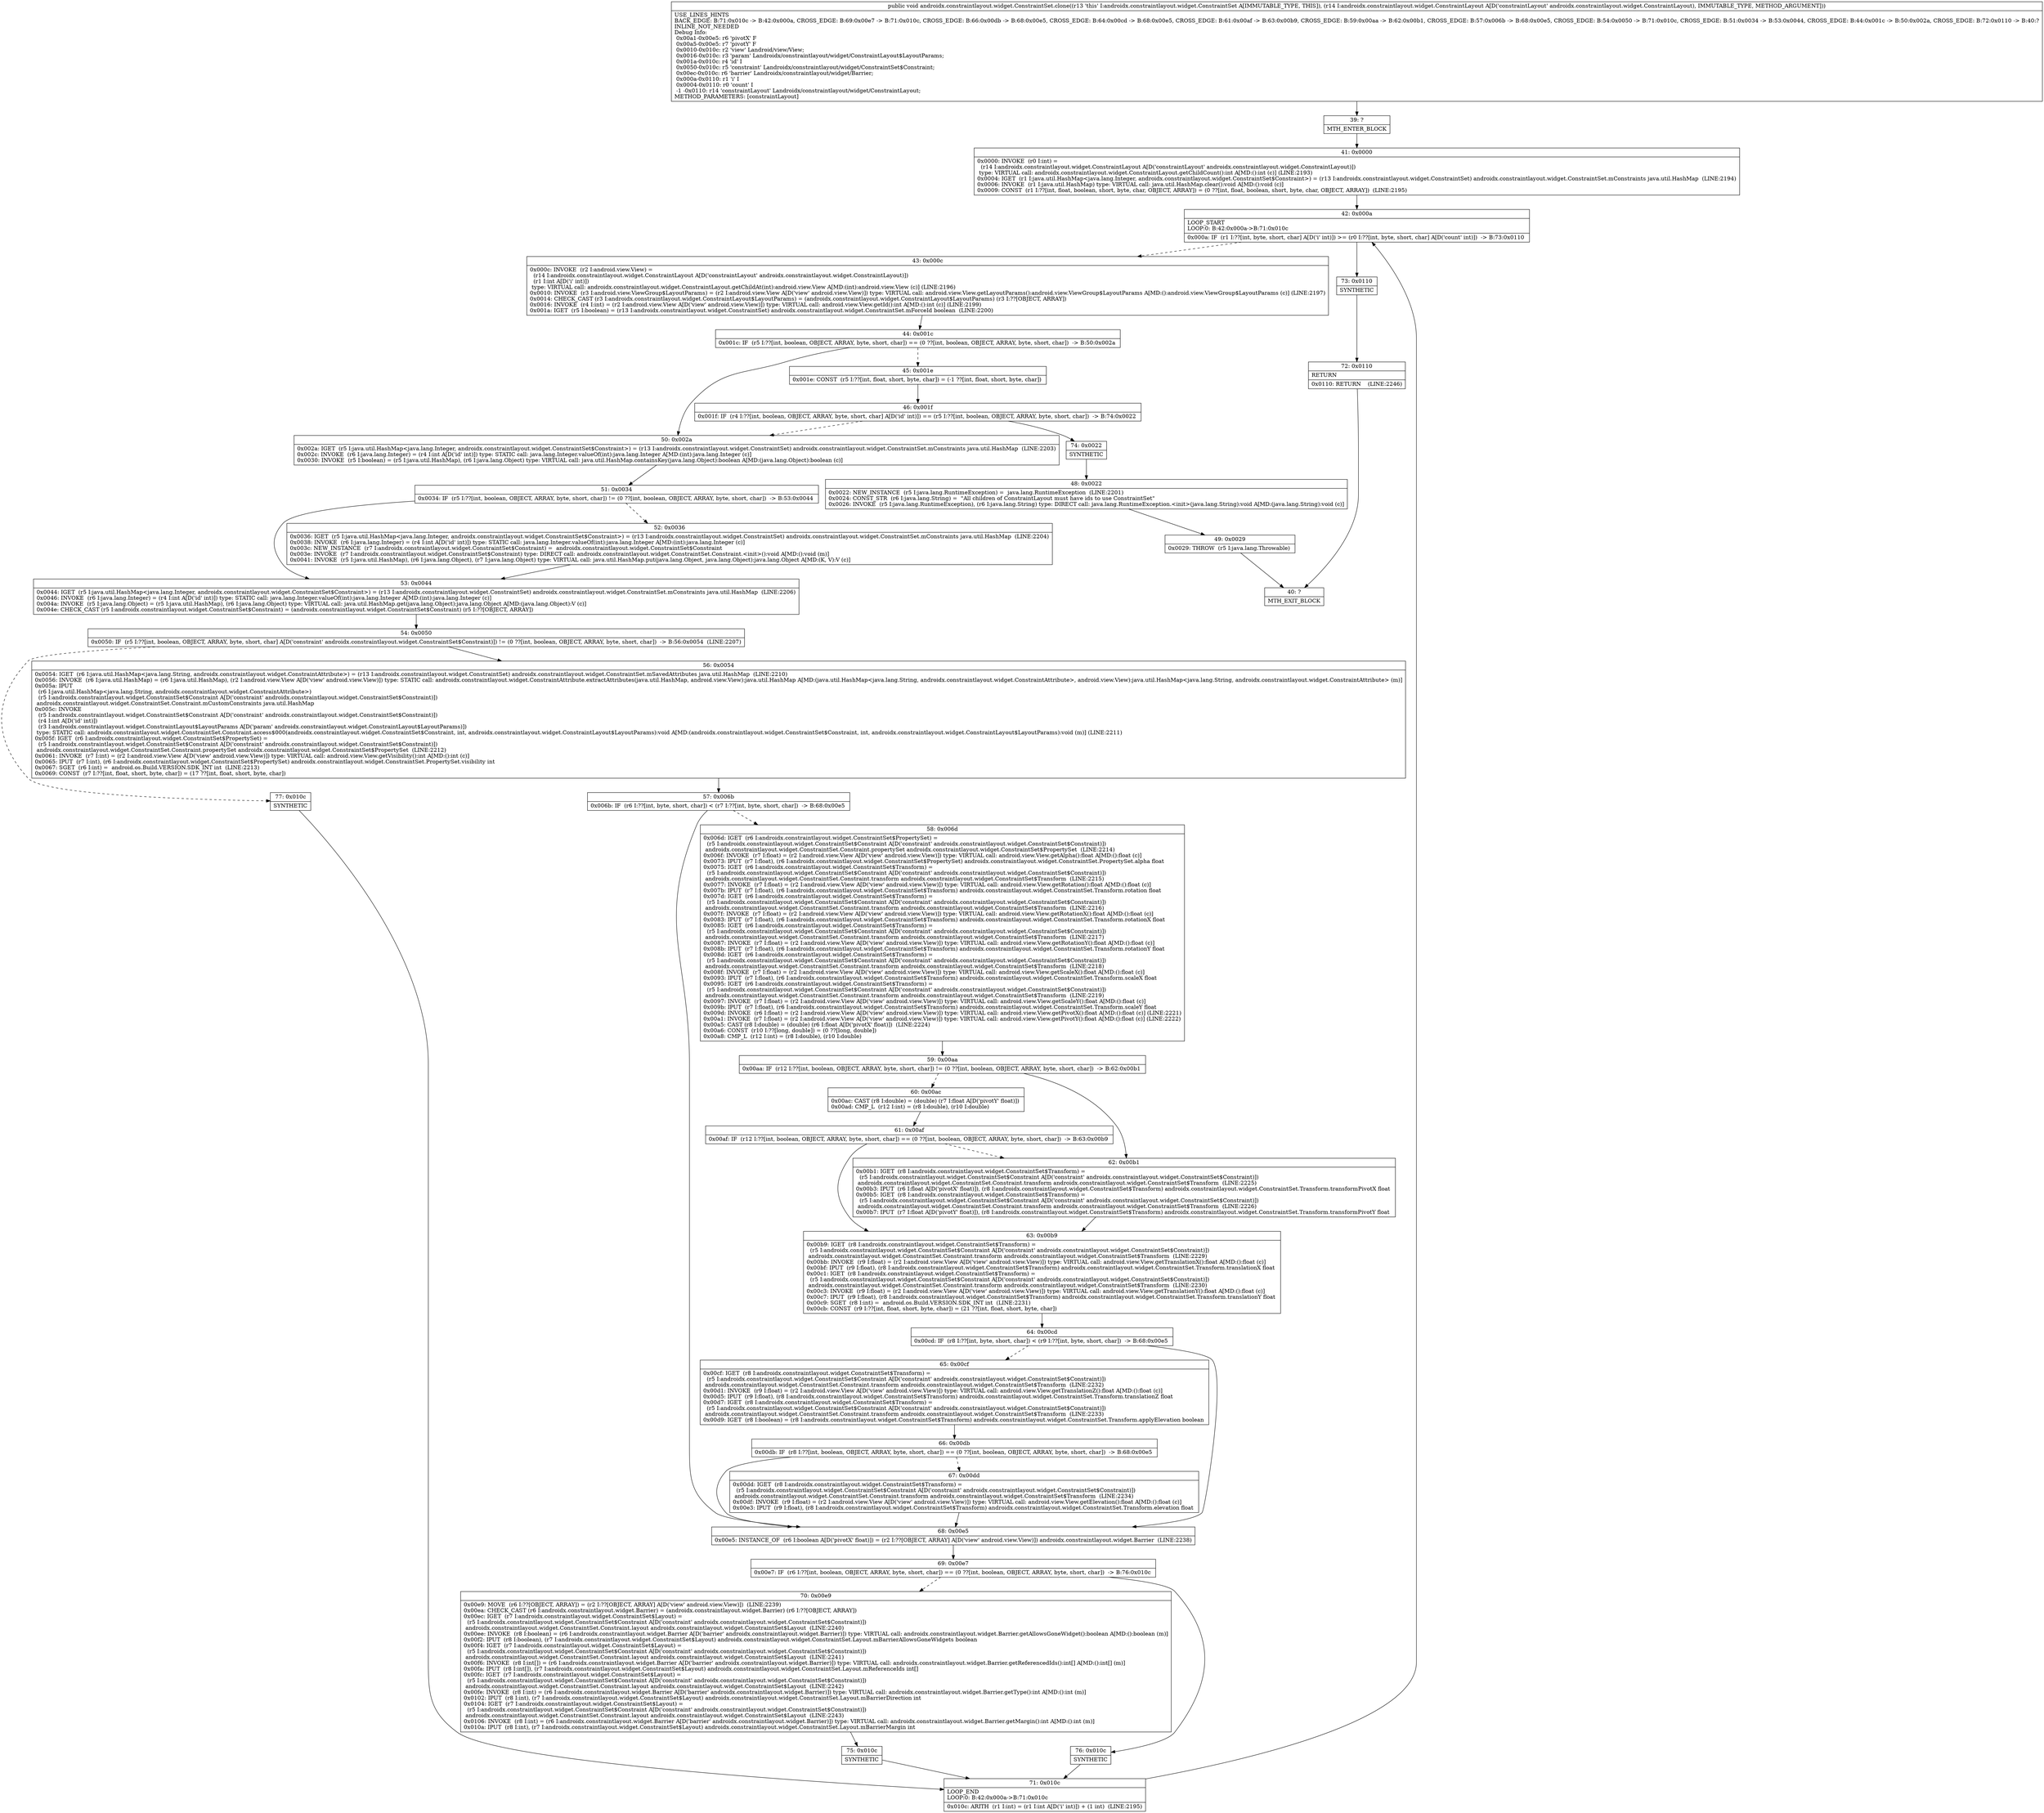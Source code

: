 digraph "CFG forandroidx.constraintlayout.widget.ConstraintSet.clone(Landroidx\/constraintlayout\/widget\/ConstraintLayout;)V" {
Node_39 [shape=record,label="{39\:\ ?|MTH_ENTER_BLOCK\l}"];
Node_41 [shape=record,label="{41\:\ 0x0000|0x0000: INVOKE  (r0 I:int) = \l  (r14 I:androidx.constraintlayout.widget.ConstraintLayout A[D('constraintLayout' androidx.constraintlayout.widget.ConstraintLayout)])\l type: VIRTUAL call: androidx.constraintlayout.widget.ConstraintLayout.getChildCount():int A[MD:():int (c)] (LINE:2193)\l0x0004: IGET  (r1 I:java.util.HashMap\<java.lang.Integer, androidx.constraintlayout.widget.ConstraintSet$Constraint\>) = (r13 I:androidx.constraintlayout.widget.ConstraintSet) androidx.constraintlayout.widget.ConstraintSet.mConstraints java.util.HashMap  (LINE:2194)\l0x0006: INVOKE  (r1 I:java.util.HashMap) type: VIRTUAL call: java.util.HashMap.clear():void A[MD:():void (c)]\l0x0009: CONST  (r1 I:??[int, float, boolean, short, byte, char, OBJECT, ARRAY]) = (0 ??[int, float, boolean, short, byte, char, OBJECT, ARRAY])  (LINE:2195)\l}"];
Node_42 [shape=record,label="{42\:\ 0x000a|LOOP_START\lLOOP:0: B:42:0x000a\-\>B:71:0x010c\l|0x000a: IF  (r1 I:??[int, byte, short, char] A[D('i' int)]) \>= (r0 I:??[int, byte, short, char] A[D('count' int)])  \-\> B:73:0x0110 \l}"];
Node_43 [shape=record,label="{43\:\ 0x000c|0x000c: INVOKE  (r2 I:android.view.View) = \l  (r14 I:androidx.constraintlayout.widget.ConstraintLayout A[D('constraintLayout' androidx.constraintlayout.widget.ConstraintLayout)])\l  (r1 I:int A[D('i' int)])\l type: VIRTUAL call: androidx.constraintlayout.widget.ConstraintLayout.getChildAt(int):android.view.View A[MD:(int):android.view.View (c)] (LINE:2196)\l0x0010: INVOKE  (r3 I:android.view.ViewGroup$LayoutParams) = (r2 I:android.view.View A[D('view' android.view.View)]) type: VIRTUAL call: android.view.View.getLayoutParams():android.view.ViewGroup$LayoutParams A[MD:():android.view.ViewGroup$LayoutParams (c)] (LINE:2197)\l0x0014: CHECK_CAST (r3 I:androidx.constraintlayout.widget.ConstraintLayout$LayoutParams) = (androidx.constraintlayout.widget.ConstraintLayout$LayoutParams) (r3 I:??[OBJECT, ARRAY]) \l0x0016: INVOKE  (r4 I:int) = (r2 I:android.view.View A[D('view' android.view.View)]) type: VIRTUAL call: android.view.View.getId():int A[MD:():int (c)] (LINE:2199)\l0x001a: IGET  (r5 I:boolean) = (r13 I:androidx.constraintlayout.widget.ConstraintSet) androidx.constraintlayout.widget.ConstraintSet.mForceId boolean  (LINE:2200)\l}"];
Node_44 [shape=record,label="{44\:\ 0x001c|0x001c: IF  (r5 I:??[int, boolean, OBJECT, ARRAY, byte, short, char]) == (0 ??[int, boolean, OBJECT, ARRAY, byte, short, char])  \-\> B:50:0x002a \l}"];
Node_45 [shape=record,label="{45\:\ 0x001e|0x001e: CONST  (r5 I:??[int, float, short, byte, char]) = (\-1 ??[int, float, short, byte, char]) \l}"];
Node_46 [shape=record,label="{46\:\ 0x001f|0x001f: IF  (r4 I:??[int, boolean, OBJECT, ARRAY, byte, short, char] A[D('id' int)]) == (r5 I:??[int, boolean, OBJECT, ARRAY, byte, short, char])  \-\> B:74:0x0022 \l}"];
Node_74 [shape=record,label="{74\:\ 0x0022|SYNTHETIC\l}"];
Node_48 [shape=record,label="{48\:\ 0x0022|0x0022: NEW_INSTANCE  (r5 I:java.lang.RuntimeException) =  java.lang.RuntimeException  (LINE:2201)\l0x0024: CONST_STR  (r6 I:java.lang.String) =  \"All children of ConstraintLayout must have ids to use ConstraintSet\" \l0x0026: INVOKE  (r5 I:java.lang.RuntimeException), (r6 I:java.lang.String) type: DIRECT call: java.lang.RuntimeException.\<init\>(java.lang.String):void A[MD:(java.lang.String):void (c)]\l}"];
Node_49 [shape=record,label="{49\:\ 0x0029|0x0029: THROW  (r5 I:java.lang.Throwable) \l}"];
Node_40 [shape=record,label="{40\:\ ?|MTH_EXIT_BLOCK\l}"];
Node_50 [shape=record,label="{50\:\ 0x002a|0x002a: IGET  (r5 I:java.util.HashMap\<java.lang.Integer, androidx.constraintlayout.widget.ConstraintSet$Constraint\>) = (r13 I:androidx.constraintlayout.widget.ConstraintSet) androidx.constraintlayout.widget.ConstraintSet.mConstraints java.util.HashMap  (LINE:2203)\l0x002c: INVOKE  (r6 I:java.lang.Integer) = (r4 I:int A[D('id' int)]) type: STATIC call: java.lang.Integer.valueOf(int):java.lang.Integer A[MD:(int):java.lang.Integer (c)]\l0x0030: INVOKE  (r5 I:boolean) = (r5 I:java.util.HashMap), (r6 I:java.lang.Object) type: VIRTUAL call: java.util.HashMap.containsKey(java.lang.Object):boolean A[MD:(java.lang.Object):boolean (c)]\l}"];
Node_51 [shape=record,label="{51\:\ 0x0034|0x0034: IF  (r5 I:??[int, boolean, OBJECT, ARRAY, byte, short, char]) != (0 ??[int, boolean, OBJECT, ARRAY, byte, short, char])  \-\> B:53:0x0044 \l}"];
Node_52 [shape=record,label="{52\:\ 0x0036|0x0036: IGET  (r5 I:java.util.HashMap\<java.lang.Integer, androidx.constraintlayout.widget.ConstraintSet$Constraint\>) = (r13 I:androidx.constraintlayout.widget.ConstraintSet) androidx.constraintlayout.widget.ConstraintSet.mConstraints java.util.HashMap  (LINE:2204)\l0x0038: INVOKE  (r6 I:java.lang.Integer) = (r4 I:int A[D('id' int)]) type: STATIC call: java.lang.Integer.valueOf(int):java.lang.Integer A[MD:(int):java.lang.Integer (c)]\l0x003c: NEW_INSTANCE  (r7 I:androidx.constraintlayout.widget.ConstraintSet$Constraint) =  androidx.constraintlayout.widget.ConstraintSet$Constraint \l0x003e: INVOKE  (r7 I:androidx.constraintlayout.widget.ConstraintSet$Constraint) type: DIRECT call: androidx.constraintlayout.widget.ConstraintSet.Constraint.\<init\>():void A[MD:():void (m)]\l0x0041: INVOKE  (r5 I:java.util.HashMap), (r6 I:java.lang.Object), (r7 I:java.lang.Object) type: VIRTUAL call: java.util.HashMap.put(java.lang.Object, java.lang.Object):java.lang.Object A[MD:(K, V):V (c)]\l}"];
Node_53 [shape=record,label="{53\:\ 0x0044|0x0044: IGET  (r5 I:java.util.HashMap\<java.lang.Integer, androidx.constraintlayout.widget.ConstraintSet$Constraint\>) = (r13 I:androidx.constraintlayout.widget.ConstraintSet) androidx.constraintlayout.widget.ConstraintSet.mConstraints java.util.HashMap  (LINE:2206)\l0x0046: INVOKE  (r6 I:java.lang.Integer) = (r4 I:int A[D('id' int)]) type: STATIC call: java.lang.Integer.valueOf(int):java.lang.Integer A[MD:(int):java.lang.Integer (c)]\l0x004a: INVOKE  (r5 I:java.lang.Object) = (r5 I:java.util.HashMap), (r6 I:java.lang.Object) type: VIRTUAL call: java.util.HashMap.get(java.lang.Object):java.lang.Object A[MD:(java.lang.Object):V (c)]\l0x004e: CHECK_CAST (r5 I:androidx.constraintlayout.widget.ConstraintSet$Constraint) = (androidx.constraintlayout.widget.ConstraintSet$Constraint) (r5 I:??[OBJECT, ARRAY]) \l}"];
Node_54 [shape=record,label="{54\:\ 0x0050|0x0050: IF  (r5 I:??[int, boolean, OBJECT, ARRAY, byte, short, char] A[D('constraint' androidx.constraintlayout.widget.ConstraintSet$Constraint)]) != (0 ??[int, boolean, OBJECT, ARRAY, byte, short, char])  \-\> B:56:0x0054  (LINE:2207)\l}"];
Node_56 [shape=record,label="{56\:\ 0x0054|0x0054: IGET  (r6 I:java.util.HashMap\<java.lang.String, androidx.constraintlayout.widget.ConstraintAttribute\>) = (r13 I:androidx.constraintlayout.widget.ConstraintSet) androidx.constraintlayout.widget.ConstraintSet.mSavedAttributes java.util.HashMap  (LINE:2210)\l0x0056: INVOKE  (r6 I:java.util.HashMap) = (r6 I:java.util.HashMap), (r2 I:android.view.View A[D('view' android.view.View)]) type: STATIC call: androidx.constraintlayout.widget.ConstraintAttribute.extractAttributes(java.util.HashMap, android.view.View):java.util.HashMap A[MD:(java.util.HashMap\<java.lang.String, androidx.constraintlayout.widget.ConstraintAttribute\>, android.view.View):java.util.HashMap\<java.lang.String, androidx.constraintlayout.widget.ConstraintAttribute\> (m)]\l0x005a: IPUT  \l  (r6 I:java.util.HashMap\<java.lang.String, androidx.constraintlayout.widget.ConstraintAttribute\>)\l  (r5 I:androidx.constraintlayout.widget.ConstraintSet$Constraint A[D('constraint' androidx.constraintlayout.widget.ConstraintSet$Constraint)])\l androidx.constraintlayout.widget.ConstraintSet.Constraint.mCustomConstraints java.util.HashMap \l0x005c: INVOKE  \l  (r5 I:androidx.constraintlayout.widget.ConstraintSet$Constraint A[D('constraint' androidx.constraintlayout.widget.ConstraintSet$Constraint)])\l  (r4 I:int A[D('id' int)])\l  (r3 I:androidx.constraintlayout.widget.ConstraintLayout$LayoutParams A[D('param' androidx.constraintlayout.widget.ConstraintLayout$LayoutParams)])\l type: STATIC call: androidx.constraintlayout.widget.ConstraintSet.Constraint.access$000(androidx.constraintlayout.widget.ConstraintSet$Constraint, int, androidx.constraintlayout.widget.ConstraintLayout$LayoutParams):void A[MD:(androidx.constraintlayout.widget.ConstraintSet$Constraint, int, androidx.constraintlayout.widget.ConstraintLayout$LayoutParams):void (m)] (LINE:2211)\l0x005f: IGET  (r6 I:androidx.constraintlayout.widget.ConstraintSet$PropertySet) = \l  (r5 I:androidx.constraintlayout.widget.ConstraintSet$Constraint A[D('constraint' androidx.constraintlayout.widget.ConstraintSet$Constraint)])\l androidx.constraintlayout.widget.ConstraintSet.Constraint.propertySet androidx.constraintlayout.widget.ConstraintSet$PropertySet  (LINE:2212)\l0x0061: INVOKE  (r7 I:int) = (r2 I:android.view.View A[D('view' android.view.View)]) type: VIRTUAL call: android.view.View.getVisibility():int A[MD:():int (c)]\l0x0065: IPUT  (r7 I:int), (r6 I:androidx.constraintlayout.widget.ConstraintSet$PropertySet) androidx.constraintlayout.widget.ConstraintSet.PropertySet.visibility int \l0x0067: SGET  (r6 I:int) =  android.os.Build.VERSION.SDK_INT int  (LINE:2213)\l0x0069: CONST  (r7 I:??[int, float, short, byte, char]) = (17 ??[int, float, short, byte, char]) \l}"];
Node_57 [shape=record,label="{57\:\ 0x006b|0x006b: IF  (r6 I:??[int, byte, short, char]) \< (r7 I:??[int, byte, short, char])  \-\> B:68:0x00e5 \l}"];
Node_58 [shape=record,label="{58\:\ 0x006d|0x006d: IGET  (r6 I:androidx.constraintlayout.widget.ConstraintSet$PropertySet) = \l  (r5 I:androidx.constraintlayout.widget.ConstraintSet$Constraint A[D('constraint' androidx.constraintlayout.widget.ConstraintSet$Constraint)])\l androidx.constraintlayout.widget.ConstraintSet.Constraint.propertySet androidx.constraintlayout.widget.ConstraintSet$PropertySet  (LINE:2214)\l0x006f: INVOKE  (r7 I:float) = (r2 I:android.view.View A[D('view' android.view.View)]) type: VIRTUAL call: android.view.View.getAlpha():float A[MD:():float (c)]\l0x0073: IPUT  (r7 I:float), (r6 I:androidx.constraintlayout.widget.ConstraintSet$PropertySet) androidx.constraintlayout.widget.ConstraintSet.PropertySet.alpha float \l0x0075: IGET  (r6 I:androidx.constraintlayout.widget.ConstraintSet$Transform) = \l  (r5 I:androidx.constraintlayout.widget.ConstraintSet$Constraint A[D('constraint' androidx.constraintlayout.widget.ConstraintSet$Constraint)])\l androidx.constraintlayout.widget.ConstraintSet.Constraint.transform androidx.constraintlayout.widget.ConstraintSet$Transform  (LINE:2215)\l0x0077: INVOKE  (r7 I:float) = (r2 I:android.view.View A[D('view' android.view.View)]) type: VIRTUAL call: android.view.View.getRotation():float A[MD:():float (c)]\l0x007b: IPUT  (r7 I:float), (r6 I:androidx.constraintlayout.widget.ConstraintSet$Transform) androidx.constraintlayout.widget.ConstraintSet.Transform.rotation float \l0x007d: IGET  (r6 I:androidx.constraintlayout.widget.ConstraintSet$Transform) = \l  (r5 I:androidx.constraintlayout.widget.ConstraintSet$Constraint A[D('constraint' androidx.constraintlayout.widget.ConstraintSet$Constraint)])\l androidx.constraintlayout.widget.ConstraintSet.Constraint.transform androidx.constraintlayout.widget.ConstraintSet$Transform  (LINE:2216)\l0x007f: INVOKE  (r7 I:float) = (r2 I:android.view.View A[D('view' android.view.View)]) type: VIRTUAL call: android.view.View.getRotationX():float A[MD:():float (c)]\l0x0083: IPUT  (r7 I:float), (r6 I:androidx.constraintlayout.widget.ConstraintSet$Transform) androidx.constraintlayout.widget.ConstraintSet.Transform.rotationX float \l0x0085: IGET  (r6 I:androidx.constraintlayout.widget.ConstraintSet$Transform) = \l  (r5 I:androidx.constraintlayout.widget.ConstraintSet$Constraint A[D('constraint' androidx.constraintlayout.widget.ConstraintSet$Constraint)])\l androidx.constraintlayout.widget.ConstraintSet.Constraint.transform androidx.constraintlayout.widget.ConstraintSet$Transform  (LINE:2217)\l0x0087: INVOKE  (r7 I:float) = (r2 I:android.view.View A[D('view' android.view.View)]) type: VIRTUAL call: android.view.View.getRotationY():float A[MD:():float (c)]\l0x008b: IPUT  (r7 I:float), (r6 I:androidx.constraintlayout.widget.ConstraintSet$Transform) androidx.constraintlayout.widget.ConstraintSet.Transform.rotationY float \l0x008d: IGET  (r6 I:androidx.constraintlayout.widget.ConstraintSet$Transform) = \l  (r5 I:androidx.constraintlayout.widget.ConstraintSet$Constraint A[D('constraint' androidx.constraintlayout.widget.ConstraintSet$Constraint)])\l androidx.constraintlayout.widget.ConstraintSet.Constraint.transform androidx.constraintlayout.widget.ConstraintSet$Transform  (LINE:2218)\l0x008f: INVOKE  (r7 I:float) = (r2 I:android.view.View A[D('view' android.view.View)]) type: VIRTUAL call: android.view.View.getScaleX():float A[MD:():float (c)]\l0x0093: IPUT  (r7 I:float), (r6 I:androidx.constraintlayout.widget.ConstraintSet$Transform) androidx.constraintlayout.widget.ConstraintSet.Transform.scaleX float \l0x0095: IGET  (r6 I:androidx.constraintlayout.widget.ConstraintSet$Transform) = \l  (r5 I:androidx.constraintlayout.widget.ConstraintSet$Constraint A[D('constraint' androidx.constraintlayout.widget.ConstraintSet$Constraint)])\l androidx.constraintlayout.widget.ConstraintSet.Constraint.transform androidx.constraintlayout.widget.ConstraintSet$Transform  (LINE:2219)\l0x0097: INVOKE  (r7 I:float) = (r2 I:android.view.View A[D('view' android.view.View)]) type: VIRTUAL call: android.view.View.getScaleY():float A[MD:():float (c)]\l0x009b: IPUT  (r7 I:float), (r6 I:androidx.constraintlayout.widget.ConstraintSet$Transform) androidx.constraintlayout.widget.ConstraintSet.Transform.scaleY float \l0x009d: INVOKE  (r6 I:float) = (r2 I:android.view.View A[D('view' android.view.View)]) type: VIRTUAL call: android.view.View.getPivotX():float A[MD:():float (c)] (LINE:2221)\l0x00a1: INVOKE  (r7 I:float) = (r2 I:android.view.View A[D('view' android.view.View)]) type: VIRTUAL call: android.view.View.getPivotY():float A[MD:():float (c)] (LINE:2222)\l0x00a5: CAST (r8 I:double) = (double) (r6 I:float A[D('pivotX' float)])  (LINE:2224)\l0x00a6: CONST  (r10 I:??[long, double]) = (0 ??[long, double]) \l0x00a8: CMP_L  (r12 I:int) = (r8 I:double), (r10 I:double) \l}"];
Node_59 [shape=record,label="{59\:\ 0x00aa|0x00aa: IF  (r12 I:??[int, boolean, OBJECT, ARRAY, byte, short, char]) != (0 ??[int, boolean, OBJECT, ARRAY, byte, short, char])  \-\> B:62:0x00b1 \l}"];
Node_60 [shape=record,label="{60\:\ 0x00ac|0x00ac: CAST (r8 I:double) = (double) (r7 I:float A[D('pivotY' float)]) \l0x00ad: CMP_L  (r12 I:int) = (r8 I:double), (r10 I:double) \l}"];
Node_61 [shape=record,label="{61\:\ 0x00af|0x00af: IF  (r12 I:??[int, boolean, OBJECT, ARRAY, byte, short, char]) == (0 ??[int, boolean, OBJECT, ARRAY, byte, short, char])  \-\> B:63:0x00b9 \l}"];
Node_63 [shape=record,label="{63\:\ 0x00b9|0x00b9: IGET  (r8 I:androidx.constraintlayout.widget.ConstraintSet$Transform) = \l  (r5 I:androidx.constraintlayout.widget.ConstraintSet$Constraint A[D('constraint' androidx.constraintlayout.widget.ConstraintSet$Constraint)])\l androidx.constraintlayout.widget.ConstraintSet.Constraint.transform androidx.constraintlayout.widget.ConstraintSet$Transform  (LINE:2229)\l0x00bb: INVOKE  (r9 I:float) = (r2 I:android.view.View A[D('view' android.view.View)]) type: VIRTUAL call: android.view.View.getTranslationX():float A[MD:():float (c)]\l0x00bf: IPUT  (r9 I:float), (r8 I:androidx.constraintlayout.widget.ConstraintSet$Transform) androidx.constraintlayout.widget.ConstraintSet.Transform.translationX float \l0x00c1: IGET  (r8 I:androidx.constraintlayout.widget.ConstraintSet$Transform) = \l  (r5 I:androidx.constraintlayout.widget.ConstraintSet$Constraint A[D('constraint' androidx.constraintlayout.widget.ConstraintSet$Constraint)])\l androidx.constraintlayout.widget.ConstraintSet.Constraint.transform androidx.constraintlayout.widget.ConstraintSet$Transform  (LINE:2230)\l0x00c3: INVOKE  (r9 I:float) = (r2 I:android.view.View A[D('view' android.view.View)]) type: VIRTUAL call: android.view.View.getTranslationY():float A[MD:():float (c)]\l0x00c7: IPUT  (r9 I:float), (r8 I:androidx.constraintlayout.widget.ConstraintSet$Transform) androidx.constraintlayout.widget.ConstraintSet.Transform.translationY float \l0x00c9: SGET  (r8 I:int) =  android.os.Build.VERSION.SDK_INT int  (LINE:2231)\l0x00cb: CONST  (r9 I:??[int, float, short, byte, char]) = (21 ??[int, float, short, byte, char]) \l}"];
Node_64 [shape=record,label="{64\:\ 0x00cd|0x00cd: IF  (r8 I:??[int, byte, short, char]) \< (r9 I:??[int, byte, short, char])  \-\> B:68:0x00e5 \l}"];
Node_65 [shape=record,label="{65\:\ 0x00cf|0x00cf: IGET  (r8 I:androidx.constraintlayout.widget.ConstraintSet$Transform) = \l  (r5 I:androidx.constraintlayout.widget.ConstraintSet$Constraint A[D('constraint' androidx.constraintlayout.widget.ConstraintSet$Constraint)])\l androidx.constraintlayout.widget.ConstraintSet.Constraint.transform androidx.constraintlayout.widget.ConstraintSet$Transform  (LINE:2232)\l0x00d1: INVOKE  (r9 I:float) = (r2 I:android.view.View A[D('view' android.view.View)]) type: VIRTUAL call: android.view.View.getTranslationZ():float A[MD:():float (c)]\l0x00d5: IPUT  (r9 I:float), (r8 I:androidx.constraintlayout.widget.ConstraintSet$Transform) androidx.constraintlayout.widget.ConstraintSet.Transform.translationZ float \l0x00d7: IGET  (r8 I:androidx.constraintlayout.widget.ConstraintSet$Transform) = \l  (r5 I:androidx.constraintlayout.widget.ConstraintSet$Constraint A[D('constraint' androidx.constraintlayout.widget.ConstraintSet$Constraint)])\l androidx.constraintlayout.widget.ConstraintSet.Constraint.transform androidx.constraintlayout.widget.ConstraintSet$Transform  (LINE:2233)\l0x00d9: IGET  (r8 I:boolean) = (r8 I:androidx.constraintlayout.widget.ConstraintSet$Transform) androidx.constraintlayout.widget.ConstraintSet.Transform.applyElevation boolean \l}"];
Node_66 [shape=record,label="{66\:\ 0x00db|0x00db: IF  (r8 I:??[int, boolean, OBJECT, ARRAY, byte, short, char]) == (0 ??[int, boolean, OBJECT, ARRAY, byte, short, char])  \-\> B:68:0x00e5 \l}"];
Node_67 [shape=record,label="{67\:\ 0x00dd|0x00dd: IGET  (r8 I:androidx.constraintlayout.widget.ConstraintSet$Transform) = \l  (r5 I:androidx.constraintlayout.widget.ConstraintSet$Constraint A[D('constraint' androidx.constraintlayout.widget.ConstraintSet$Constraint)])\l androidx.constraintlayout.widget.ConstraintSet.Constraint.transform androidx.constraintlayout.widget.ConstraintSet$Transform  (LINE:2234)\l0x00df: INVOKE  (r9 I:float) = (r2 I:android.view.View A[D('view' android.view.View)]) type: VIRTUAL call: android.view.View.getElevation():float A[MD:():float (c)]\l0x00e3: IPUT  (r9 I:float), (r8 I:androidx.constraintlayout.widget.ConstraintSet$Transform) androidx.constraintlayout.widget.ConstraintSet.Transform.elevation float \l}"];
Node_62 [shape=record,label="{62\:\ 0x00b1|0x00b1: IGET  (r8 I:androidx.constraintlayout.widget.ConstraintSet$Transform) = \l  (r5 I:androidx.constraintlayout.widget.ConstraintSet$Constraint A[D('constraint' androidx.constraintlayout.widget.ConstraintSet$Constraint)])\l androidx.constraintlayout.widget.ConstraintSet.Constraint.transform androidx.constraintlayout.widget.ConstraintSet$Transform  (LINE:2225)\l0x00b3: IPUT  (r6 I:float A[D('pivotX' float)]), (r8 I:androidx.constraintlayout.widget.ConstraintSet$Transform) androidx.constraintlayout.widget.ConstraintSet.Transform.transformPivotX float \l0x00b5: IGET  (r8 I:androidx.constraintlayout.widget.ConstraintSet$Transform) = \l  (r5 I:androidx.constraintlayout.widget.ConstraintSet$Constraint A[D('constraint' androidx.constraintlayout.widget.ConstraintSet$Constraint)])\l androidx.constraintlayout.widget.ConstraintSet.Constraint.transform androidx.constraintlayout.widget.ConstraintSet$Transform  (LINE:2226)\l0x00b7: IPUT  (r7 I:float A[D('pivotY' float)]), (r8 I:androidx.constraintlayout.widget.ConstraintSet$Transform) androidx.constraintlayout.widget.ConstraintSet.Transform.transformPivotY float \l}"];
Node_68 [shape=record,label="{68\:\ 0x00e5|0x00e5: INSTANCE_OF  (r6 I:boolean A[D('pivotX' float)]) = (r2 I:??[OBJECT, ARRAY] A[D('view' android.view.View)]) androidx.constraintlayout.widget.Barrier  (LINE:2238)\l}"];
Node_69 [shape=record,label="{69\:\ 0x00e7|0x00e7: IF  (r6 I:??[int, boolean, OBJECT, ARRAY, byte, short, char]) == (0 ??[int, boolean, OBJECT, ARRAY, byte, short, char])  \-\> B:76:0x010c \l}"];
Node_70 [shape=record,label="{70\:\ 0x00e9|0x00e9: MOVE  (r6 I:??[OBJECT, ARRAY]) = (r2 I:??[OBJECT, ARRAY] A[D('view' android.view.View)])  (LINE:2239)\l0x00ea: CHECK_CAST (r6 I:androidx.constraintlayout.widget.Barrier) = (androidx.constraintlayout.widget.Barrier) (r6 I:??[OBJECT, ARRAY]) \l0x00ec: IGET  (r7 I:androidx.constraintlayout.widget.ConstraintSet$Layout) = \l  (r5 I:androidx.constraintlayout.widget.ConstraintSet$Constraint A[D('constraint' androidx.constraintlayout.widget.ConstraintSet$Constraint)])\l androidx.constraintlayout.widget.ConstraintSet.Constraint.layout androidx.constraintlayout.widget.ConstraintSet$Layout  (LINE:2240)\l0x00ee: INVOKE  (r8 I:boolean) = (r6 I:androidx.constraintlayout.widget.Barrier A[D('barrier' androidx.constraintlayout.widget.Barrier)]) type: VIRTUAL call: androidx.constraintlayout.widget.Barrier.getAllowsGoneWidget():boolean A[MD:():boolean (m)]\l0x00f2: IPUT  (r8 I:boolean), (r7 I:androidx.constraintlayout.widget.ConstraintSet$Layout) androidx.constraintlayout.widget.ConstraintSet.Layout.mBarrierAllowsGoneWidgets boolean \l0x00f4: IGET  (r7 I:androidx.constraintlayout.widget.ConstraintSet$Layout) = \l  (r5 I:androidx.constraintlayout.widget.ConstraintSet$Constraint A[D('constraint' androidx.constraintlayout.widget.ConstraintSet$Constraint)])\l androidx.constraintlayout.widget.ConstraintSet.Constraint.layout androidx.constraintlayout.widget.ConstraintSet$Layout  (LINE:2241)\l0x00f6: INVOKE  (r8 I:int[]) = (r6 I:androidx.constraintlayout.widget.Barrier A[D('barrier' androidx.constraintlayout.widget.Barrier)]) type: VIRTUAL call: androidx.constraintlayout.widget.Barrier.getReferencedIds():int[] A[MD:():int[] (m)]\l0x00fa: IPUT  (r8 I:int[]), (r7 I:androidx.constraintlayout.widget.ConstraintSet$Layout) androidx.constraintlayout.widget.ConstraintSet.Layout.mReferenceIds int[] \l0x00fc: IGET  (r7 I:androidx.constraintlayout.widget.ConstraintSet$Layout) = \l  (r5 I:androidx.constraintlayout.widget.ConstraintSet$Constraint A[D('constraint' androidx.constraintlayout.widget.ConstraintSet$Constraint)])\l androidx.constraintlayout.widget.ConstraintSet.Constraint.layout androidx.constraintlayout.widget.ConstraintSet$Layout  (LINE:2242)\l0x00fe: INVOKE  (r8 I:int) = (r6 I:androidx.constraintlayout.widget.Barrier A[D('barrier' androidx.constraintlayout.widget.Barrier)]) type: VIRTUAL call: androidx.constraintlayout.widget.Barrier.getType():int A[MD:():int (m)]\l0x0102: IPUT  (r8 I:int), (r7 I:androidx.constraintlayout.widget.ConstraintSet$Layout) androidx.constraintlayout.widget.ConstraintSet.Layout.mBarrierDirection int \l0x0104: IGET  (r7 I:androidx.constraintlayout.widget.ConstraintSet$Layout) = \l  (r5 I:androidx.constraintlayout.widget.ConstraintSet$Constraint A[D('constraint' androidx.constraintlayout.widget.ConstraintSet$Constraint)])\l androidx.constraintlayout.widget.ConstraintSet.Constraint.layout androidx.constraintlayout.widget.ConstraintSet$Layout  (LINE:2243)\l0x0106: INVOKE  (r8 I:int) = (r6 I:androidx.constraintlayout.widget.Barrier A[D('barrier' androidx.constraintlayout.widget.Barrier)]) type: VIRTUAL call: androidx.constraintlayout.widget.Barrier.getMargin():int A[MD:():int (m)]\l0x010a: IPUT  (r8 I:int), (r7 I:androidx.constraintlayout.widget.ConstraintSet$Layout) androidx.constraintlayout.widget.ConstraintSet.Layout.mBarrierMargin int \l}"];
Node_75 [shape=record,label="{75\:\ 0x010c|SYNTHETIC\l}"];
Node_71 [shape=record,label="{71\:\ 0x010c|LOOP_END\lLOOP:0: B:42:0x000a\-\>B:71:0x010c\l|0x010c: ARITH  (r1 I:int) = (r1 I:int A[D('i' int)]) + (1 int)  (LINE:2195)\l}"];
Node_76 [shape=record,label="{76\:\ 0x010c|SYNTHETIC\l}"];
Node_77 [shape=record,label="{77\:\ 0x010c|SYNTHETIC\l}"];
Node_73 [shape=record,label="{73\:\ 0x0110|SYNTHETIC\l}"];
Node_72 [shape=record,label="{72\:\ 0x0110|RETURN\l|0x0110: RETURN    (LINE:2246)\l}"];
MethodNode[shape=record,label="{public void androidx.constraintlayout.widget.ConstraintSet.clone((r13 'this' I:androidx.constraintlayout.widget.ConstraintSet A[IMMUTABLE_TYPE, THIS]), (r14 I:androidx.constraintlayout.widget.ConstraintLayout A[D('constraintLayout' androidx.constraintlayout.widget.ConstraintLayout), IMMUTABLE_TYPE, METHOD_ARGUMENT]))  | USE_LINES_HINTS\lBACK_EDGE: B:71:0x010c \-\> B:42:0x000a, CROSS_EDGE: B:69:0x00e7 \-\> B:71:0x010c, CROSS_EDGE: B:66:0x00db \-\> B:68:0x00e5, CROSS_EDGE: B:64:0x00cd \-\> B:68:0x00e5, CROSS_EDGE: B:61:0x00af \-\> B:63:0x00b9, CROSS_EDGE: B:59:0x00aa \-\> B:62:0x00b1, CROSS_EDGE: B:57:0x006b \-\> B:68:0x00e5, CROSS_EDGE: B:54:0x0050 \-\> B:71:0x010c, CROSS_EDGE: B:51:0x0034 \-\> B:53:0x0044, CROSS_EDGE: B:44:0x001c \-\> B:50:0x002a, CROSS_EDGE: B:72:0x0110 \-\> B:40:?\lINLINE_NOT_NEEDED\lDebug Info:\l  0x00a1\-0x00e5: r6 'pivotX' F\l  0x00a5\-0x00e5: r7 'pivotY' F\l  0x0010\-0x010c: r2 'view' Landroid\/view\/View;\l  0x0016\-0x010c: r3 'param' Landroidx\/constraintlayout\/widget\/ConstraintLayout$LayoutParams;\l  0x001a\-0x010c: r4 'id' I\l  0x0050\-0x010c: r5 'constraint' Landroidx\/constraintlayout\/widget\/ConstraintSet$Constraint;\l  0x00ec\-0x010c: r6 'barrier' Landroidx\/constraintlayout\/widget\/Barrier;\l  0x000a\-0x0110: r1 'i' I\l  0x0004\-0x0110: r0 'count' I\l  \-1 \-0x0110: r14 'constraintLayout' Landroidx\/constraintlayout\/widget\/ConstraintLayout;\lMETHOD_PARAMETERS: [constraintLayout]\l}"];
MethodNode -> Node_39;Node_39 -> Node_41;
Node_41 -> Node_42;
Node_42 -> Node_43[style=dashed];
Node_42 -> Node_73;
Node_43 -> Node_44;
Node_44 -> Node_45[style=dashed];
Node_44 -> Node_50;
Node_45 -> Node_46;
Node_46 -> Node_50[style=dashed];
Node_46 -> Node_74;
Node_74 -> Node_48;
Node_48 -> Node_49;
Node_49 -> Node_40;
Node_50 -> Node_51;
Node_51 -> Node_52[style=dashed];
Node_51 -> Node_53;
Node_52 -> Node_53;
Node_53 -> Node_54;
Node_54 -> Node_56;
Node_54 -> Node_77[style=dashed];
Node_56 -> Node_57;
Node_57 -> Node_58[style=dashed];
Node_57 -> Node_68;
Node_58 -> Node_59;
Node_59 -> Node_60[style=dashed];
Node_59 -> Node_62;
Node_60 -> Node_61;
Node_61 -> Node_62[style=dashed];
Node_61 -> Node_63;
Node_63 -> Node_64;
Node_64 -> Node_65[style=dashed];
Node_64 -> Node_68;
Node_65 -> Node_66;
Node_66 -> Node_67[style=dashed];
Node_66 -> Node_68;
Node_67 -> Node_68;
Node_62 -> Node_63;
Node_68 -> Node_69;
Node_69 -> Node_70[style=dashed];
Node_69 -> Node_76;
Node_70 -> Node_75;
Node_75 -> Node_71;
Node_71 -> Node_42;
Node_76 -> Node_71;
Node_77 -> Node_71;
Node_73 -> Node_72;
Node_72 -> Node_40;
}

